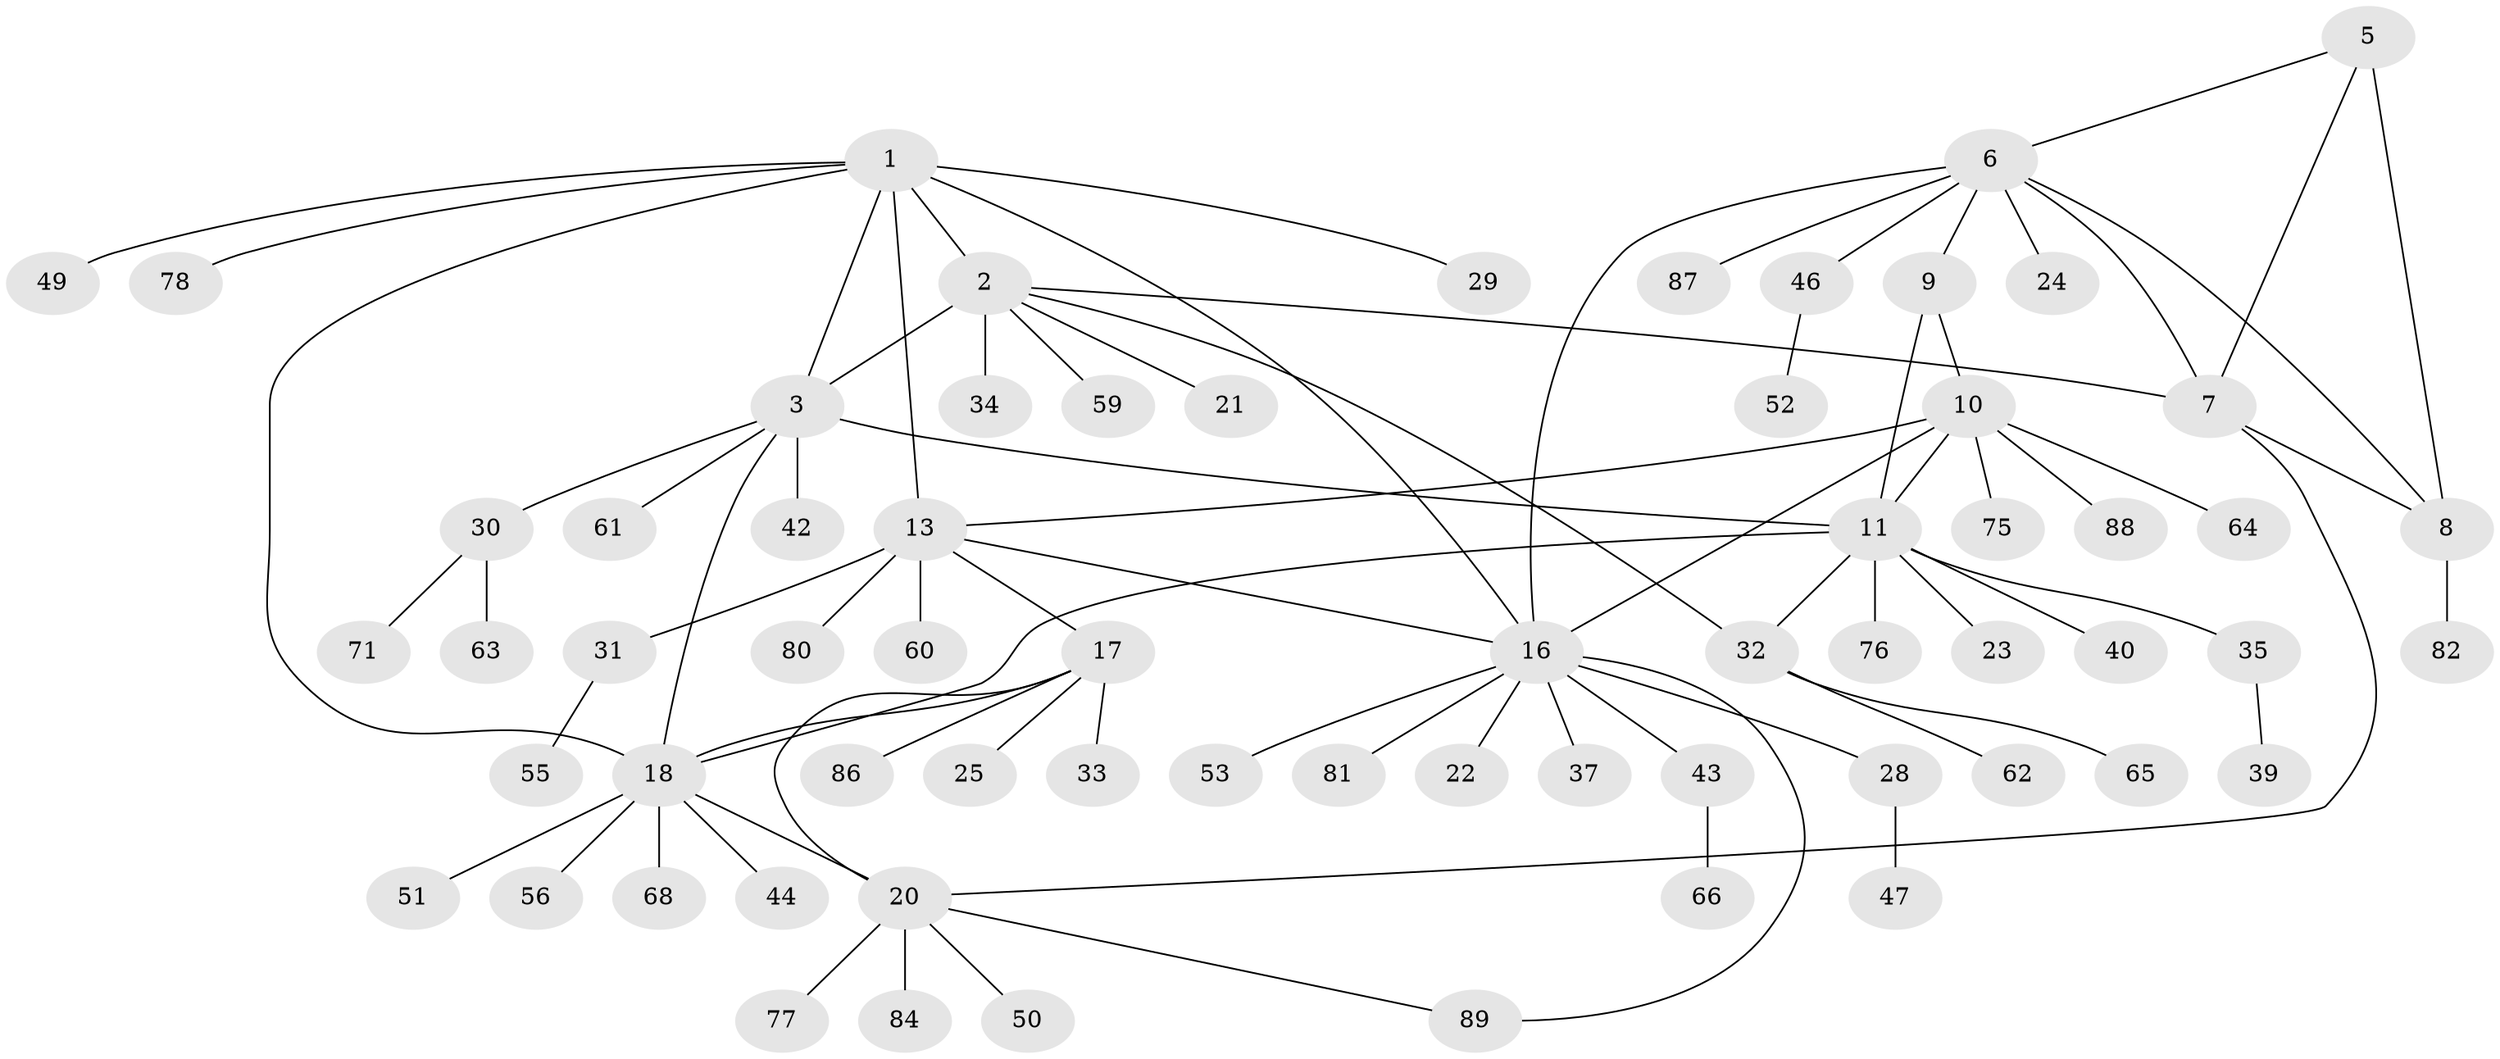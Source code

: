 // original degree distribution, {5: 0.0449438202247191, 8: 0.07865168539325842, 3: 0.056179775280898875, 6: 0.033707865168539325, 4: 0.033707865168539325, 7: 0.02247191011235955, 13: 0.011235955056179775, 1: 0.5617977528089888, 2: 0.15730337078651685}
// Generated by graph-tools (version 1.1) at 2025/11/02/27/25 16:11:35]
// undirected, 65 vertices, 81 edges
graph export_dot {
graph [start="1"]
  node [color=gray90,style=filled];
  1 [super="+14"];
  2 [super="+4"];
  3 [super="+27"];
  5;
  6 [super="+69"];
  7 [super="+48"];
  8 [super="+67"];
  9 [super="+58"];
  10 [super="+57"];
  11 [super="+12"];
  13 [super="+15"];
  16 [super="+38"];
  17 [super="+85"];
  18 [super="+19"];
  20 [super="+41"];
  21;
  22;
  23;
  24 [super="+26"];
  25;
  28;
  29;
  30 [super="+45"];
  31 [super="+36"];
  32 [super="+54"];
  33;
  34;
  35 [super="+73"];
  37;
  39;
  40;
  42 [super="+74"];
  43 [super="+72"];
  44 [super="+79"];
  46;
  47;
  49;
  50;
  51;
  52;
  53 [super="+83"];
  55;
  56;
  59;
  60;
  61;
  62;
  63;
  64;
  65 [super="+70"];
  66;
  68;
  71;
  75;
  76;
  77;
  78;
  80;
  81;
  82;
  84;
  86;
  87;
  88;
  89;
  1 -- 2 [weight=2];
  1 -- 3;
  1 -- 18;
  1 -- 16;
  1 -- 49;
  1 -- 29;
  1 -- 13 [weight=2];
  1 -- 78;
  2 -- 3 [weight=2];
  2 -- 7;
  2 -- 21;
  2 -- 32;
  2 -- 34;
  2 -- 59;
  3 -- 30;
  3 -- 42;
  3 -- 61;
  3 -- 18;
  3 -- 11;
  5 -- 6;
  5 -- 7;
  5 -- 8;
  6 -- 7;
  6 -- 8;
  6 -- 9;
  6 -- 16;
  6 -- 24;
  6 -- 46;
  6 -- 87;
  7 -- 8;
  7 -- 20;
  8 -- 82;
  9 -- 10;
  9 -- 11 [weight=2];
  10 -- 11 [weight=2];
  10 -- 16;
  10 -- 64;
  10 -- 75;
  10 -- 88;
  10 -- 13;
  11 -- 18;
  11 -- 32;
  11 -- 35;
  11 -- 40;
  11 -- 76;
  11 -- 23;
  13 -- 16 [weight=2];
  13 -- 31;
  13 -- 60;
  13 -- 80;
  13 -- 17;
  16 -- 22;
  16 -- 28;
  16 -- 37;
  16 -- 43;
  16 -- 53;
  16 -- 81;
  16 -- 89;
  17 -- 18 [weight=2];
  17 -- 20;
  17 -- 25;
  17 -- 33;
  17 -- 86;
  18 -- 20 [weight=2];
  18 -- 51;
  18 -- 68;
  18 -- 56;
  18 -- 44;
  20 -- 50;
  20 -- 77;
  20 -- 84;
  20 -- 89;
  28 -- 47;
  30 -- 63;
  30 -- 71;
  31 -- 55;
  32 -- 65;
  32 -- 62;
  35 -- 39;
  43 -- 66;
  46 -- 52;
}
